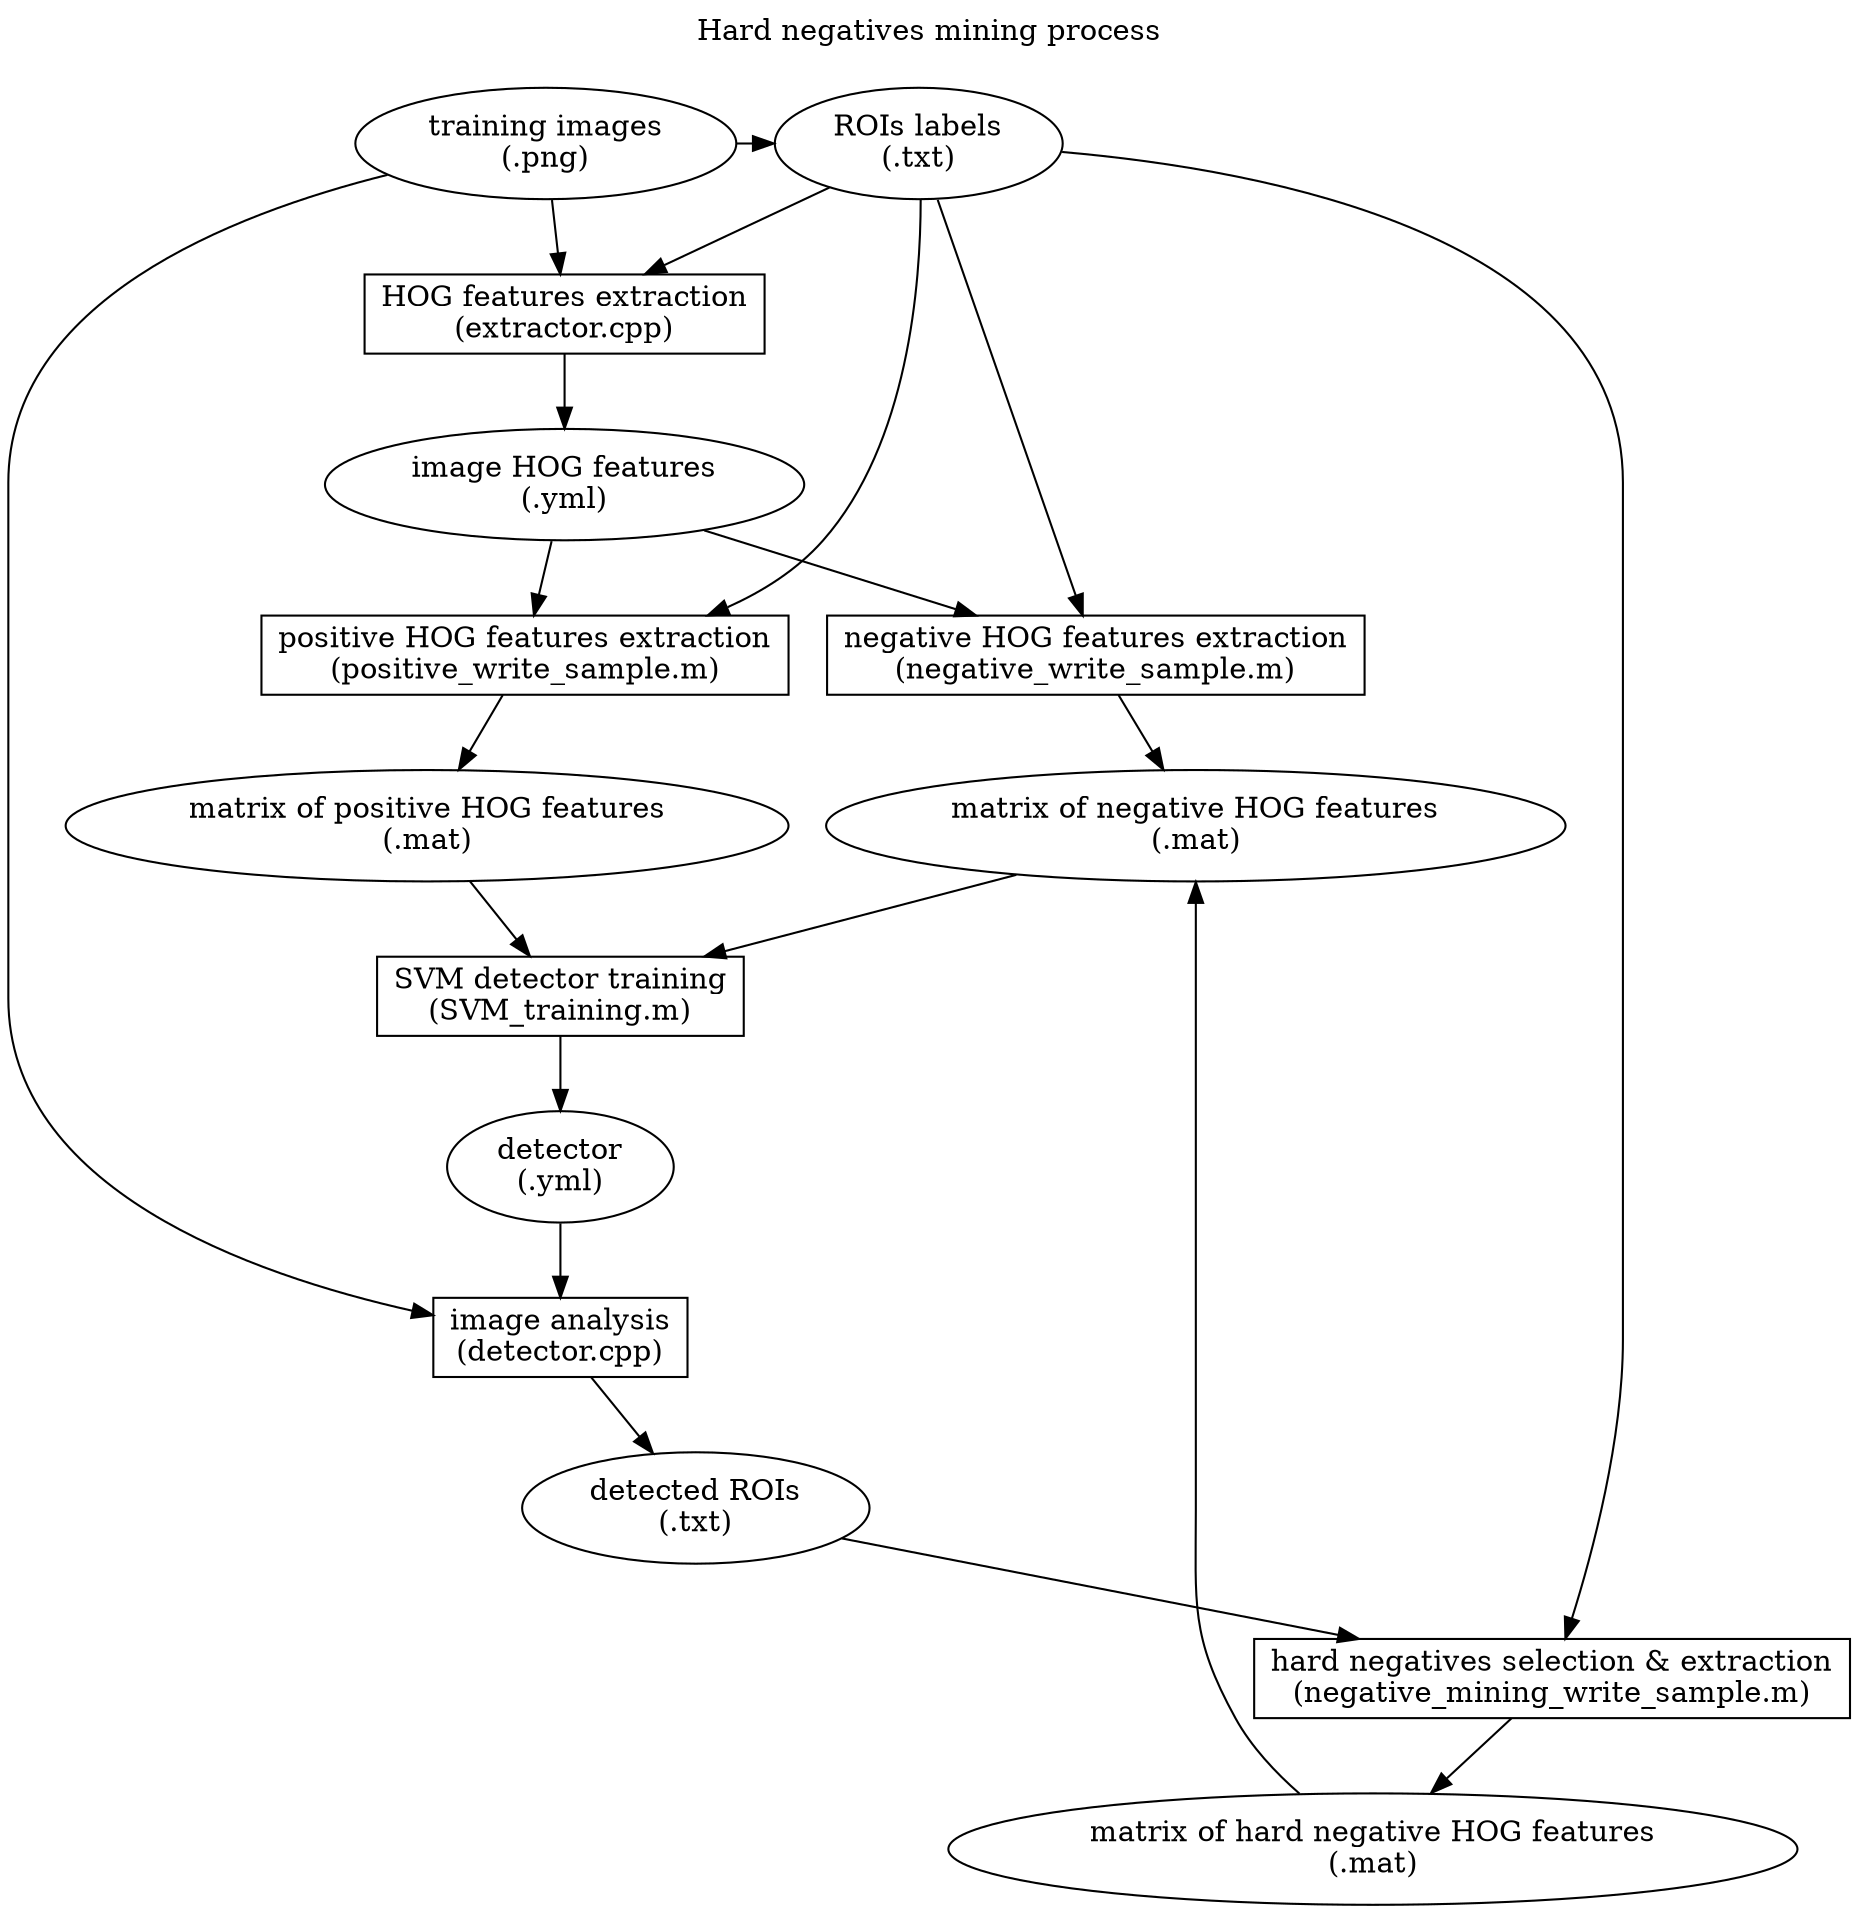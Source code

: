digraph G {
	training_images [label="training images\n(.png)"];
	training_labels [label="ROIs labels\n(.txt)"];
	extractor [shape=box,label="HOG features extraction\n(extractor.cpp)"];
	image_hog [label="image HOG features\n(.yml)"];
	positive_samples_m [shape=box,label="positive HOG features extraction\n(positive_write_sample.m)"];
	negative_samples_m [shape=box,label="negative HOG features extraction\n(negative_write_sample.m)"];
	postive_samples_hog [label="matrix of positive HOG features\n(.mat)"]
	negative_samples_hog [label="matrix of negative HOG features\n(.mat)"]
	detector_training_m [shape=box,label="SVM detector training\n(SVM_training.m)"];
	detector_file [label="detector\n(.yml)"]
	detector_cpp [shape=box,label="image analysis\n(detector.cpp)"];
	labels_detected [label="detected ROIs\n(.txt)"]
	sort_labels_m [shape=box,label="hard negatives selection & extraction\n(negative_mining_write_sample.m)"];
	hard_negatives_hog [label="matrix of hard negative HOG features\n(.mat)"]

	training_images -> training_labels;
	training_images -> extractor;
	training_labels -> positive_samples_m;
	training_labels -> negative_samples_m;
	training_labels -> extractor;
	extractor -> image_hog;
	image_hog -> positive_samples_m;
	image_hog -> negative_samples_m;
	positive_samples_m -> postive_samples_hog;
	negative_samples_m -> negative_samples_hog;
	postive_samples_hog -> detector_training_m;
	negative_samples_hog -> detector_training_m;
	detector_training_m -> detector_file;
	detector_file -> detector_cpp;
	training_images -> detector_cpp;
	detector_cpp -> labels_detected;
	labels_detected -> sort_labels_m;
	training_labels -> sort_labels_m;
	sort_labels_m -> hard_negatives_hog;
	hard_negatives_hog -> negative_samples_hog;

	{ rank = same; "postive_samples_hog"; "negative_samples_hog"; };
	{ rank = same; "training_images"; "training_labels"; };

	labelloc="t";
    label="Hard negatives mining process\n	";
}
